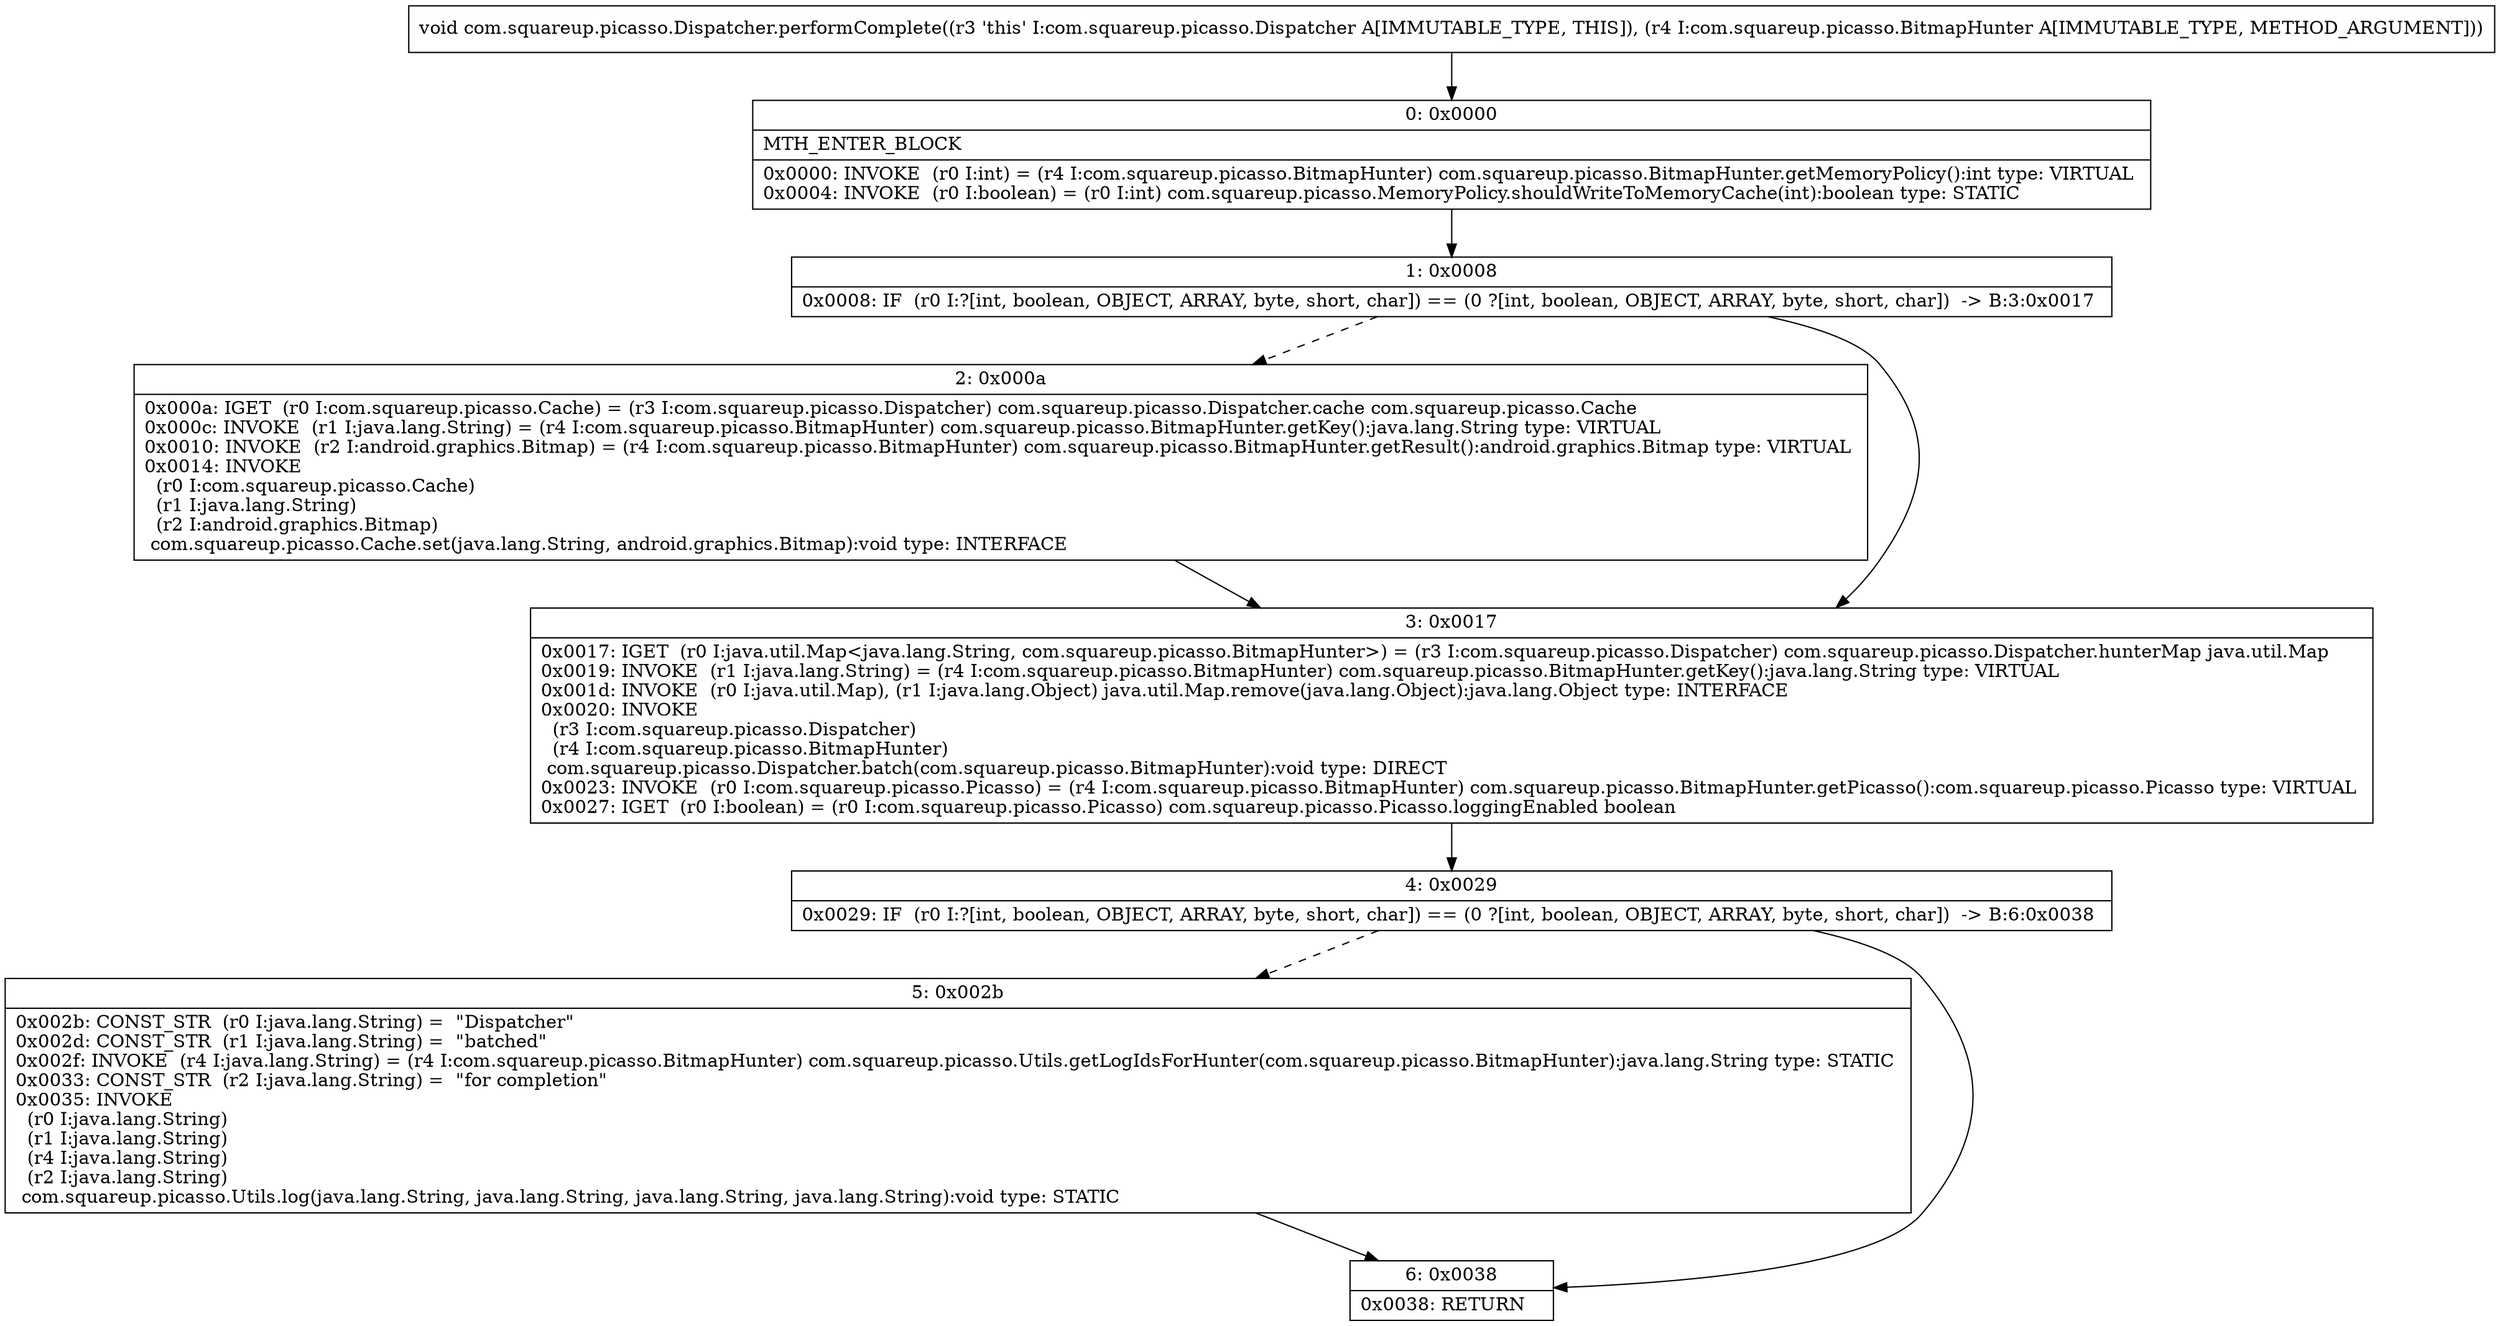 digraph "CFG forcom.squareup.picasso.Dispatcher.performComplete(Lcom\/squareup\/picasso\/BitmapHunter;)V" {
Node_0 [shape=record,label="{0\:\ 0x0000|MTH_ENTER_BLOCK\l|0x0000: INVOKE  (r0 I:int) = (r4 I:com.squareup.picasso.BitmapHunter) com.squareup.picasso.BitmapHunter.getMemoryPolicy():int type: VIRTUAL \l0x0004: INVOKE  (r0 I:boolean) = (r0 I:int) com.squareup.picasso.MemoryPolicy.shouldWriteToMemoryCache(int):boolean type: STATIC \l}"];
Node_1 [shape=record,label="{1\:\ 0x0008|0x0008: IF  (r0 I:?[int, boolean, OBJECT, ARRAY, byte, short, char]) == (0 ?[int, boolean, OBJECT, ARRAY, byte, short, char])  \-\> B:3:0x0017 \l}"];
Node_2 [shape=record,label="{2\:\ 0x000a|0x000a: IGET  (r0 I:com.squareup.picasso.Cache) = (r3 I:com.squareup.picasso.Dispatcher) com.squareup.picasso.Dispatcher.cache com.squareup.picasso.Cache \l0x000c: INVOKE  (r1 I:java.lang.String) = (r4 I:com.squareup.picasso.BitmapHunter) com.squareup.picasso.BitmapHunter.getKey():java.lang.String type: VIRTUAL \l0x0010: INVOKE  (r2 I:android.graphics.Bitmap) = (r4 I:com.squareup.picasso.BitmapHunter) com.squareup.picasso.BitmapHunter.getResult():android.graphics.Bitmap type: VIRTUAL \l0x0014: INVOKE  \l  (r0 I:com.squareup.picasso.Cache)\l  (r1 I:java.lang.String)\l  (r2 I:android.graphics.Bitmap)\l com.squareup.picasso.Cache.set(java.lang.String, android.graphics.Bitmap):void type: INTERFACE \l}"];
Node_3 [shape=record,label="{3\:\ 0x0017|0x0017: IGET  (r0 I:java.util.Map\<java.lang.String, com.squareup.picasso.BitmapHunter\>) = (r3 I:com.squareup.picasso.Dispatcher) com.squareup.picasso.Dispatcher.hunterMap java.util.Map \l0x0019: INVOKE  (r1 I:java.lang.String) = (r4 I:com.squareup.picasso.BitmapHunter) com.squareup.picasso.BitmapHunter.getKey():java.lang.String type: VIRTUAL \l0x001d: INVOKE  (r0 I:java.util.Map), (r1 I:java.lang.Object) java.util.Map.remove(java.lang.Object):java.lang.Object type: INTERFACE \l0x0020: INVOKE  \l  (r3 I:com.squareup.picasso.Dispatcher)\l  (r4 I:com.squareup.picasso.BitmapHunter)\l com.squareup.picasso.Dispatcher.batch(com.squareup.picasso.BitmapHunter):void type: DIRECT \l0x0023: INVOKE  (r0 I:com.squareup.picasso.Picasso) = (r4 I:com.squareup.picasso.BitmapHunter) com.squareup.picasso.BitmapHunter.getPicasso():com.squareup.picasso.Picasso type: VIRTUAL \l0x0027: IGET  (r0 I:boolean) = (r0 I:com.squareup.picasso.Picasso) com.squareup.picasso.Picasso.loggingEnabled boolean \l}"];
Node_4 [shape=record,label="{4\:\ 0x0029|0x0029: IF  (r0 I:?[int, boolean, OBJECT, ARRAY, byte, short, char]) == (0 ?[int, boolean, OBJECT, ARRAY, byte, short, char])  \-\> B:6:0x0038 \l}"];
Node_5 [shape=record,label="{5\:\ 0x002b|0x002b: CONST_STR  (r0 I:java.lang.String) =  \"Dispatcher\" \l0x002d: CONST_STR  (r1 I:java.lang.String) =  \"batched\" \l0x002f: INVOKE  (r4 I:java.lang.String) = (r4 I:com.squareup.picasso.BitmapHunter) com.squareup.picasso.Utils.getLogIdsForHunter(com.squareup.picasso.BitmapHunter):java.lang.String type: STATIC \l0x0033: CONST_STR  (r2 I:java.lang.String) =  \"for completion\" \l0x0035: INVOKE  \l  (r0 I:java.lang.String)\l  (r1 I:java.lang.String)\l  (r4 I:java.lang.String)\l  (r2 I:java.lang.String)\l com.squareup.picasso.Utils.log(java.lang.String, java.lang.String, java.lang.String, java.lang.String):void type: STATIC \l}"];
Node_6 [shape=record,label="{6\:\ 0x0038|0x0038: RETURN   \l}"];
MethodNode[shape=record,label="{void com.squareup.picasso.Dispatcher.performComplete((r3 'this' I:com.squareup.picasso.Dispatcher A[IMMUTABLE_TYPE, THIS]), (r4 I:com.squareup.picasso.BitmapHunter A[IMMUTABLE_TYPE, METHOD_ARGUMENT])) }"];
MethodNode -> Node_0;
Node_0 -> Node_1;
Node_1 -> Node_2[style=dashed];
Node_1 -> Node_3;
Node_2 -> Node_3;
Node_3 -> Node_4;
Node_4 -> Node_5[style=dashed];
Node_4 -> Node_6;
Node_5 -> Node_6;
}

